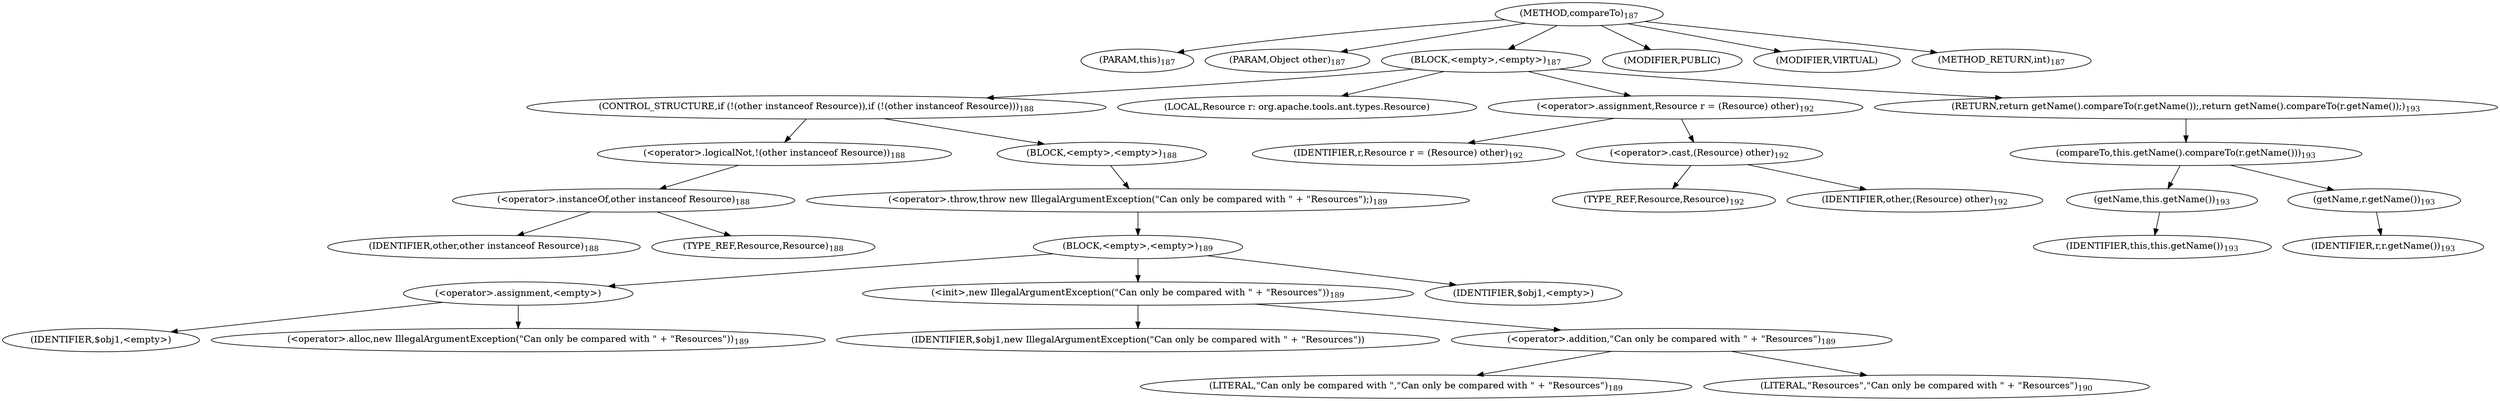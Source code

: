 digraph "compareTo" {  
"263" [label = <(METHOD,compareTo)<SUB>187</SUB>> ]
"21" [label = <(PARAM,this)<SUB>187</SUB>> ]
"264" [label = <(PARAM,Object other)<SUB>187</SUB>> ]
"265" [label = <(BLOCK,&lt;empty&gt;,&lt;empty&gt;)<SUB>187</SUB>> ]
"266" [label = <(CONTROL_STRUCTURE,if (!(other instanceof Resource)),if (!(other instanceof Resource)))<SUB>188</SUB>> ]
"267" [label = <(&lt;operator&gt;.logicalNot,!(other instanceof Resource))<SUB>188</SUB>> ]
"268" [label = <(&lt;operator&gt;.instanceOf,other instanceof Resource)<SUB>188</SUB>> ]
"269" [label = <(IDENTIFIER,other,other instanceof Resource)<SUB>188</SUB>> ]
"270" [label = <(TYPE_REF,Resource,Resource)<SUB>188</SUB>> ]
"271" [label = <(BLOCK,&lt;empty&gt;,&lt;empty&gt;)<SUB>188</SUB>> ]
"272" [label = <(&lt;operator&gt;.throw,throw new IllegalArgumentException(&quot;Can only be compared with &quot; + &quot;Resources&quot;);)<SUB>189</SUB>> ]
"273" [label = <(BLOCK,&lt;empty&gt;,&lt;empty&gt;)<SUB>189</SUB>> ]
"274" [label = <(&lt;operator&gt;.assignment,&lt;empty&gt;)> ]
"275" [label = <(IDENTIFIER,$obj1,&lt;empty&gt;)> ]
"276" [label = <(&lt;operator&gt;.alloc,new IllegalArgumentException(&quot;Can only be compared with &quot; + &quot;Resources&quot;))<SUB>189</SUB>> ]
"277" [label = <(&lt;init&gt;,new IllegalArgumentException(&quot;Can only be compared with &quot; + &quot;Resources&quot;))<SUB>189</SUB>> ]
"278" [label = <(IDENTIFIER,$obj1,new IllegalArgumentException(&quot;Can only be compared with &quot; + &quot;Resources&quot;))> ]
"279" [label = <(&lt;operator&gt;.addition,&quot;Can only be compared with &quot; + &quot;Resources&quot;)<SUB>189</SUB>> ]
"280" [label = <(LITERAL,&quot;Can only be compared with &quot;,&quot;Can only be compared with &quot; + &quot;Resources&quot;)<SUB>189</SUB>> ]
"281" [label = <(LITERAL,&quot;Resources&quot;,&quot;Can only be compared with &quot; + &quot;Resources&quot;)<SUB>190</SUB>> ]
"282" [label = <(IDENTIFIER,$obj1,&lt;empty&gt;)> ]
"283" [label = <(LOCAL,Resource r: org.apache.tools.ant.types.Resource)> ]
"284" [label = <(&lt;operator&gt;.assignment,Resource r = (Resource) other)<SUB>192</SUB>> ]
"285" [label = <(IDENTIFIER,r,Resource r = (Resource) other)<SUB>192</SUB>> ]
"286" [label = <(&lt;operator&gt;.cast,(Resource) other)<SUB>192</SUB>> ]
"287" [label = <(TYPE_REF,Resource,Resource)<SUB>192</SUB>> ]
"288" [label = <(IDENTIFIER,other,(Resource) other)<SUB>192</SUB>> ]
"289" [label = <(RETURN,return getName().compareTo(r.getName());,return getName().compareTo(r.getName());)<SUB>193</SUB>> ]
"290" [label = <(compareTo,this.getName().compareTo(r.getName()))<SUB>193</SUB>> ]
"291" [label = <(getName,this.getName())<SUB>193</SUB>> ]
"20" [label = <(IDENTIFIER,this,this.getName())<SUB>193</SUB>> ]
"292" [label = <(getName,r.getName())<SUB>193</SUB>> ]
"293" [label = <(IDENTIFIER,r,r.getName())<SUB>193</SUB>> ]
"294" [label = <(MODIFIER,PUBLIC)> ]
"295" [label = <(MODIFIER,VIRTUAL)> ]
"296" [label = <(METHOD_RETURN,int)<SUB>187</SUB>> ]
  "263" -> "21" 
  "263" -> "264" 
  "263" -> "265" 
  "263" -> "294" 
  "263" -> "295" 
  "263" -> "296" 
  "265" -> "266" 
  "265" -> "283" 
  "265" -> "284" 
  "265" -> "289" 
  "266" -> "267" 
  "266" -> "271" 
  "267" -> "268" 
  "268" -> "269" 
  "268" -> "270" 
  "271" -> "272" 
  "272" -> "273" 
  "273" -> "274" 
  "273" -> "277" 
  "273" -> "282" 
  "274" -> "275" 
  "274" -> "276" 
  "277" -> "278" 
  "277" -> "279" 
  "279" -> "280" 
  "279" -> "281" 
  "284" -> "285" 
  "284" -> "286" 
  "286" -> "287" 
  "286" -> "288" 
  "289" -> "290" 
  "290" -> "291" 
  "290" -> "292" 
  "291" -> "20" 
  "292" -> "293" 
}
